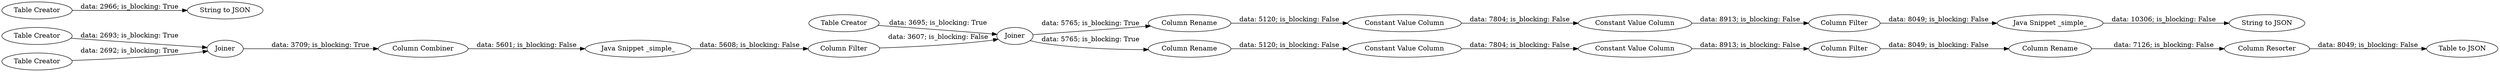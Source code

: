 digraph {
	"3719108467564111285_1425" [label="Column Filter"]
	"3719108467564111285_1420" [label=Joiner]
	"3316776500449017688_1464" [label=Joiner]
	"3316776500449017688_1461" [label="Table Creator"]
	"7555128630591815694_1387" [label="Constant Value Column"]
	"3316776500449017688_1445" [label="String to JSON"]
	"3719108467564111285_1424" [label="Java Snippet _simple_"]
	"7988024020246268598_1386" [label="Constant Value Column"]
	"7555128630591815694_1386" [label="Constant Value Column"]
	"3316776500449017688_1444" [label="Table Creator"]
	"7988024020246268598_1387" [label="Constant Value Column"]
	"7555128630591815694_1401" [label="Java Snippet _simple_"]
	"7988024020246268598_1400" [label="Column Filter"]
	"7988024020246268598_1388" [label="Table to JSON"]
	"3719108467564111285_1422" [label="Table Creator"]
	"3719108467564111285_1423" [label="Column Combiner"]
	"3316776500449017688_1463" [label="Table Creator"]
	"7555128630591815694_1399" [label="Column Rename"]
	"7988024020246268598_1401" [label="Column Rename"]
	"7555128630591815694_1402" [label="String to JSON"]
	"7555128630591815694_1400" [label="Column Filter"]
	"7988024020246268598_1399" [label="Column Rename"]
	"7988024020246268598_1402" [label="Column Resorter"]
	"3719108467564111285_1425" -> "3316776500449017688_1464" [label="data: 3607; is_blocking: False"]
	"7988024020246268598_1400" -> "7988024020246268598_1401" [label="data: 8049; is_blocking: False"]
	"7555128630591815694_1386" -> "7555128630591815694_1387" [label="data: 7804; is_blocking: False"]
	"3316776500449017688_1464" -> "7555128630591815694_1399" [label="data: 5765; is_blocking: True"]
	"7555128630591815694_1399" -> "7555128630591815694_1386" [label="data: 5120; is_blocking: False"]
	"3719108467564111285_1420" -> "3719108467564111285_1423" [label="data: 3709; is_blocking: True"]
	"3316776500449017688_1444" -> "3316776500449017688_1445" [label="data: 2966; is_blocking: True"]
	"7988024020246268598_1387" -> "7988024020246268598_1400" [label="data: 8913; is_blocking: False"]
	"3719108467564111285_1424" -> "3719108467564111285_1425" [label="data: 5608; is_blocking: False"]
	"3316776500449017688_1461" -> "3719108467564111285_1420" [label="data: 2693; is_blocking: True"]
	"7555128630591815694_1401" -> "7555128630591815694_1402" [label="data: 10306; is_blocking: False"]
	"3719108467564111285_1422" -> "3719108467564111285_1420" [label="data: 2692; is_blocking: True"]
	"3316776500449017688_1464" -> "7988024020246268598_1399" [label="data: 5765; is_blocking: True"]
	"3719108467564111285_1423" -> "3719108467564111285_1424" [label="data: 5601; is_blocking: False"]
	"7988024020246268598_1401" -> "7988024020246268598_1402" [label="data: 7126; is_blocking: False"]
	"7988024020246268598_1399" -> "7988024020246268598_1386" [label="data: 5120; is_blocking: False"]
	"7555128630591815694_1387" -> "7555128630591815694_1400" [label="data: 8913; is_blocking: False"]
	"3316776500449017688_1463" -> "3316776500449017688_1464" [label="data: 3695; is_blocking: True"]
	"7988024020246268598_1402" -> "7988024020246268598_1388" [label="data: 8049; is_blocking: False"]
	"7555128630591815694_1400" -> "7555128630591815694_1401" [label="data: 8049; is_blocking: False"]
	"7988024020246268598_1386" -> "7988024020246268598_1387" [label="data: 7804; is_blocking: False"]
	rankdir=LR
}
